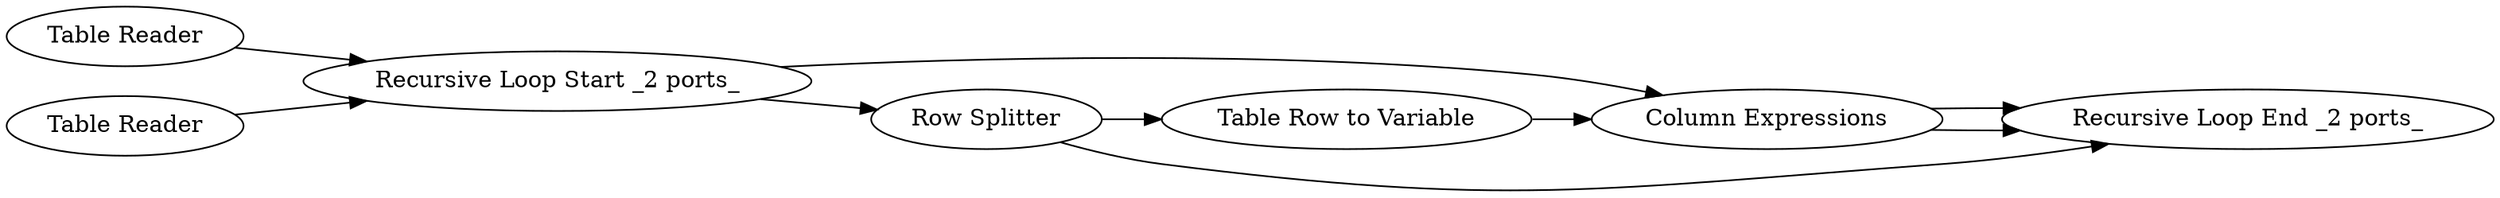 digraph {
	56 [label="Column Expressions"]
	160 [label="Recursive Loop Start _2 ports_"]
	161 [label="Row Splitter"]
	162 [label="Table Row to Variable"]
	163 [label="Recursive Loop End _2 ports_"]
	164 [label="Table Reader"]
	165 [label="Table Reader"]
	56 -> 163
	56 -> 163
	160 -> 161
	160 -> 56
	161 -> 163
	161 -> 162
	162 -> 56
	164 -> 160
	165 -> 160
	rankdir=LR
}
